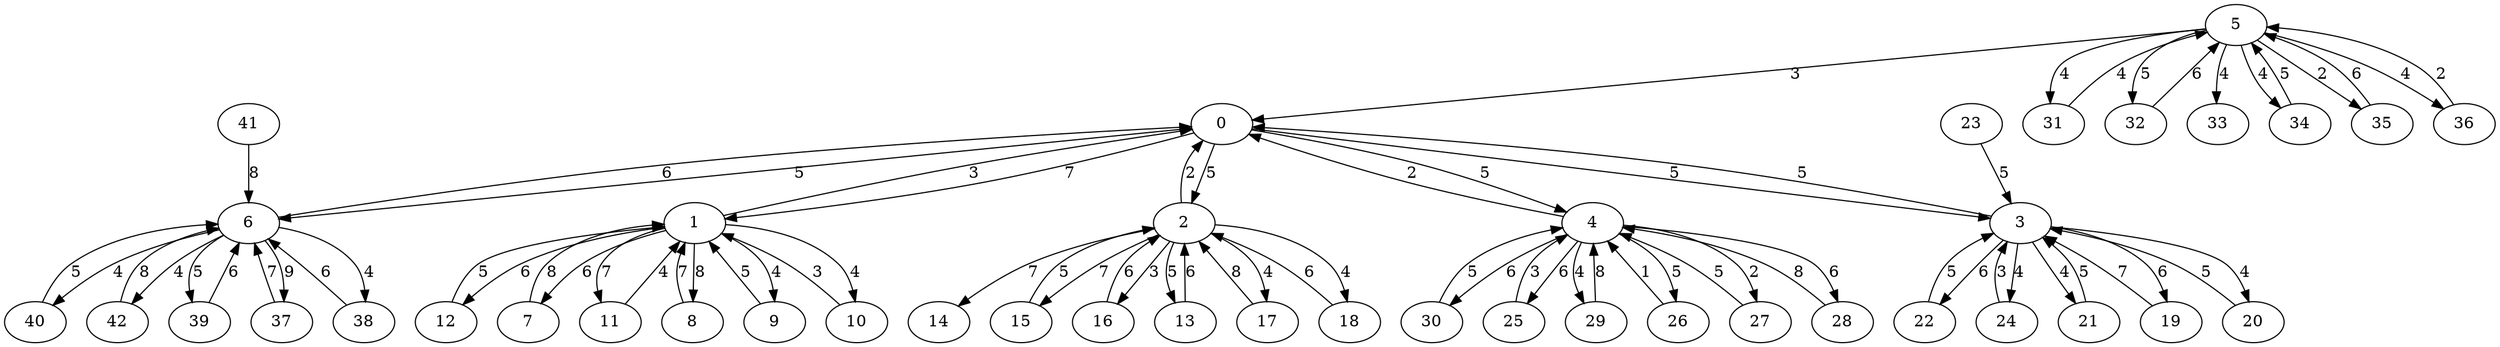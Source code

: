 strict digraph "" {
	0 -> 1	[label=7];
	0 -> 2	[label=5];
	0 -> 3	[label=5];
	0 -> 4	[label=5];
	0 -> 6	[label=5];
	1 -> 0	[label=3];
	1 -> 7	[label=6];
	1 -> 8	[label=8];
	1 -> 9	[label=4];
	1 -> 10	[label=4];
	1 -> 11	[label=7];
	1 -> 12	[label=6];
	2 -> 0	[label=2];
	2 -> 13	[label=5];
	2 -> 14	[label=7];
	2 -> 15	[label=7];
	2 -> 16	[label=3];
	2 -> 17	[label=4];
	2 -> 18	[label=4];
	3 -> 0	[label=5];
	3 -> 19	[label=6];
	3 -> 20	[label=4];
	3 -> 21	[label=4];
	3 -> 22	[label=6];
	3 -> 24	[label=4];
	4 -> 0	[label=2];
	4 -> 25	[label=6];
	4 -> 26	[label=5];
	4 -> 27	[label=2];
	4 -> 28	[label=6];
	4 -> 29	[label=4];
	4 -> 30	[label=6];
	5 -> 0	[label=3];
	5 -> 31	[label=4];
	5 -> 32	[label=5];
	5 -> 33	[label=4];
	5 -> 34	[label=4];
	5 -> 35	[label=2];
	5 -> 36	[label=4];
	6 -> 0	[label=6];
	6 -> 37	[label=9];
	6 -> 38	[label=4];
	6 -> 39	[label=5];
	6 -> 40	[label=4];
	6 -> 42	[label=4];
	7 -> 1	[label=8];
	8 -> 1	[label=7];
	9 -> 1	[label=5];
	10 -> 1	[label=3];
	11 -> 1	[label=4];
	12 -> 1	[label=5];
	13 -> 2	[label=6];
	15 -> 2	[label=5];
	16 -> 2	[label=6];
	17 -> 2	[label=8];
	18 -> 2	[label=6];
	19 -> 3	[label=7];
	20 -> 3	[label=5];
	21 -> 3	[label=5];
	22 -> 3	[label=5];
	23 -> 3	[label=5];
	24 -> 3	[label=3];
	25 -> 4	[label=3];
	26 -> 4	[label=1];
	27 -> 4	[label=5];
	28 -> 4	[label=8];
	29 -> 4	[label=8];
	30 -> 4	[label=5];
	31 -> 5	[label=4];
	32 -> 5	[label=6];
	34 -> 5	[label=5];
	35 -> 5	[label=6];
	36 -> 5	[label=2];
	37 -> 6	[label=7];
	38 -> 6	[label=6];
	39 -> 6	[label=6];
	40 -> 6	[label=5];
	41 -> 6	[label=8];
	42 -> 6	[label=8];
}
